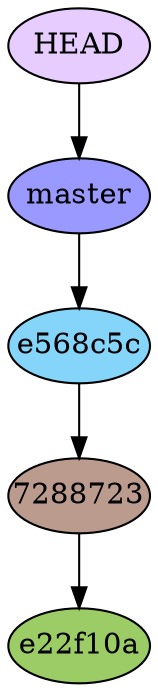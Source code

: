 digraph auto {
	graph [bgcolor=transparent]
	node [fixedsize=true style=filled width=0.95]
	e22f10a8d0151fe59d17ee3634423571d4c7bc5d [label=e22f10a fillcolor="#9ccc66"]
	"728872378741516a1062ab4052ada63bd79ebe36" [label=7288723 fillcolor="#bc9b8f"]
	"728872378741516a1062ab4052ada63bd79ebe36" -> e22f10a8d0151fe59d17ee3634423571d4c7bc5d
	e568c5cf96eb53abf750fd47dae107858070c1ab [label=e568c5c fillcolor="#85d5fa"]
	e568c5cf96eb53abf750fd47dae107858070c1ab -> "728872378741516a1062ab4052ada63bd79ebe36"
	master [label=master fillcolor="#9999ff"]
	master -> e568c5cf96eb53abf750fd47dae107858070c1ab
	HEAD [label=HEAD fillcolor="#e6ccff"]
	HEAD -> master
}
